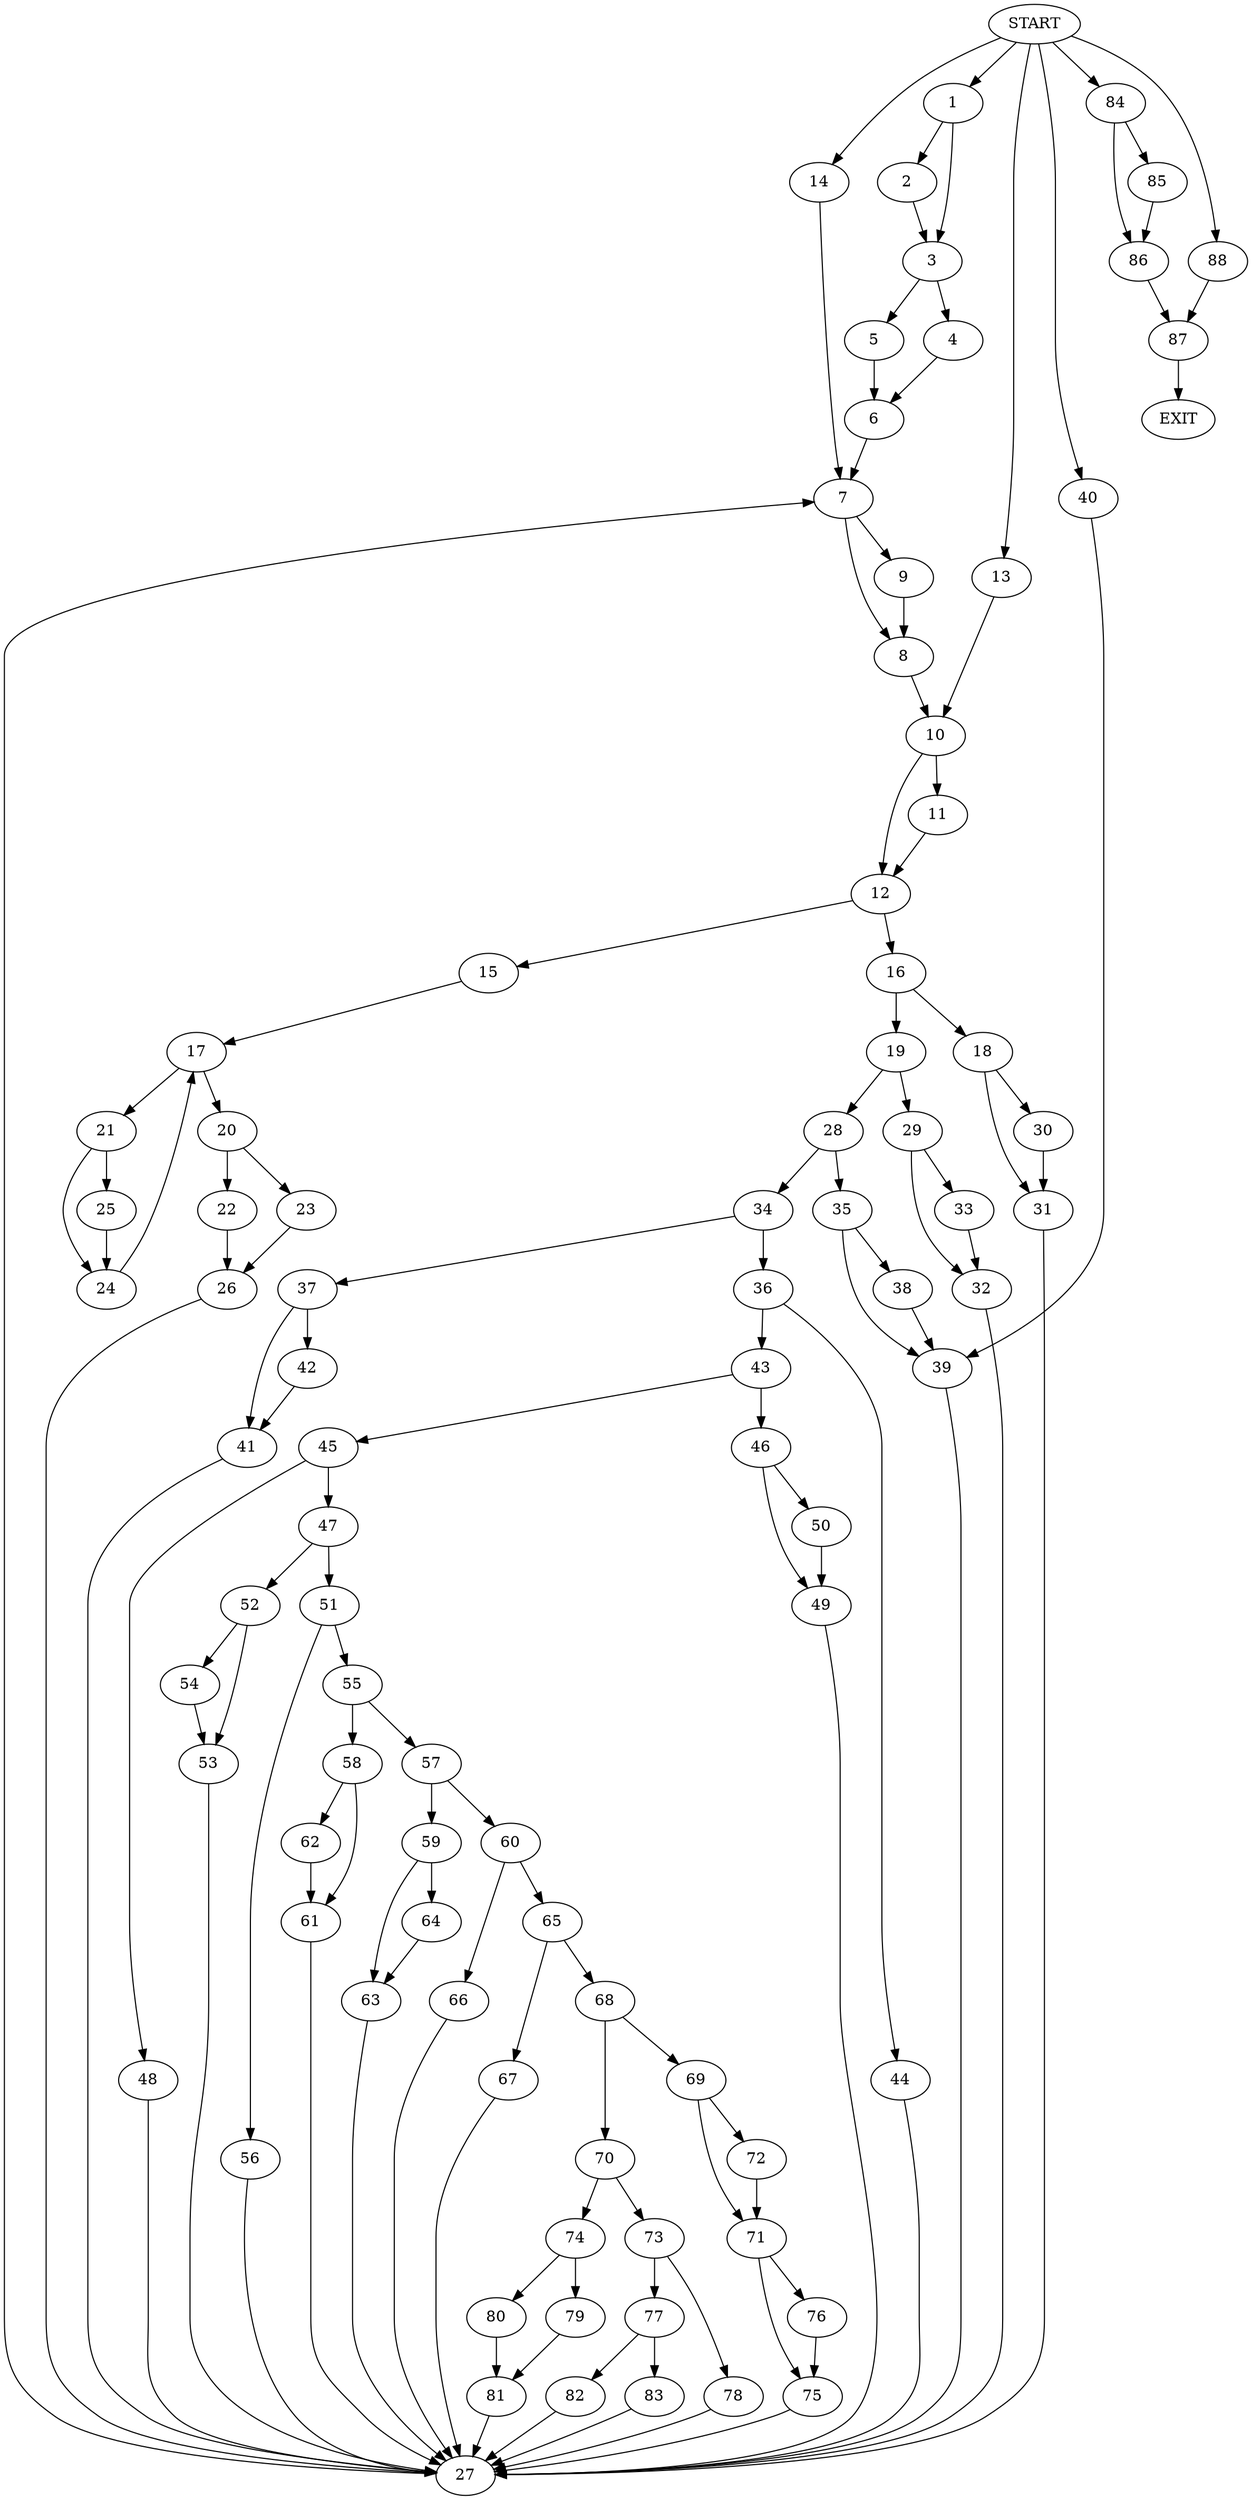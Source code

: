 digraph {
0 [label="START"]
89 [label="EXIT"]
0 -> 1
1 -> 2
1 -> 3
2 -> 3
3 -> 4
3 -> 5
5 -> 6
4 -> 6
6 -> 7
7 -> 8
7 -> 9
9 -> 8
8 -> 10
10 -> 11
10 -> 12
0 -> 13
13 -> 10
0 -> 14
14 -> 7
12 -> 15
12 -> 16
11 -> 12
15 -> 17
16 -> 18
16 -> 19
17 -> 20
17 -> 21
20 -> 22
20 -> 23
21 -> 24
21 -> 25
24 -> 17
25 -> 24
23 -> 26
22 -> 26
26 -> 27
27 -> 7
19 -> 28
19 -> 29
18 -> 30
18 -> 31
31 -> 27
30 -> 31
29 -> 32
29 -> 33
28 -> 34
28 -> 35
32 -> 27
33 -> 32
34 -> 36
34 -> 37
35 -> 38
35 -> 39
38 -> 39
39 -> 27
0 -> 40
40 -> 39
37 -> 41
37 -> 42
36 -> 43
36 -> 44
42 -> 41
41 -> 27
44 -> 27
43 -> 45
43 -> 46
45 -> 47
45 -> 48
46 -> 49
46 -> 50
49 -> 27
50 -> 49
48 -> 27
47 -> 51
47 -> 52
52 -> 53
52 -> 54
51 -> 55
51 -> 56
53 -> 27
54 -> 53
55 -> 57
55 -> 58
56 -> 27
57 -> 59
57 -> 60
58 -> 61
58 -> 62
61 -> 27
62 -> 61
59 -> 63
59 -> 64
60 -> 65
60 -> 66
64 -> 63
63 -> 27
66 -> 27
65 -> 67
65 -> 68
68 -> 69
68 -> 70
67 -> 27
69 -> 71
69 -> 72
70 -> 73
70 -> 74
71 -> 75
71 -> 76
72 -> 71
76 -> 75
75 -> 27
73 -> 77
73 -> 78
74 -> 79
74 -> 80
80 -> 81
79 -> 81
81 -> 27
78 -> 27
77 -> 82
77 -> 83
82 -> 27
83 -> 27
0 -> 84
84 -> 85
84 -> 86
85 -> 86
86 -> 87
87 -> 89
0 -> 88
88 -> 87
}
